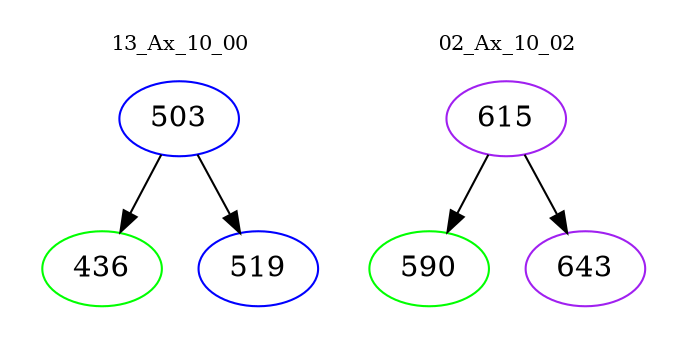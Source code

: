 digraph{
subgraph cluster_0 {
color = white
label = "13_Ax_10_00";
fontsize=10;
T0_503 [label="503", color="blue"]
T0_503 -> T0_436 [color="black"]
T0_436 [label="436", color="green"]
T0_503 -> T0_519 [color="black"]
T0_519 [label="519", color="blue"]
}
subgraph cluster_1 {
color = white
label = "02_Ax_10_02";
fontsize=10;
T1_615 [label="615", color="purple"]
T1_615 -> T1_590 [color="black"]
T1_590 [label="590", color="green"]
T1_615 -> T1_643 [color="black"]
T1_643 [label="643", color="purple"]
}
}
